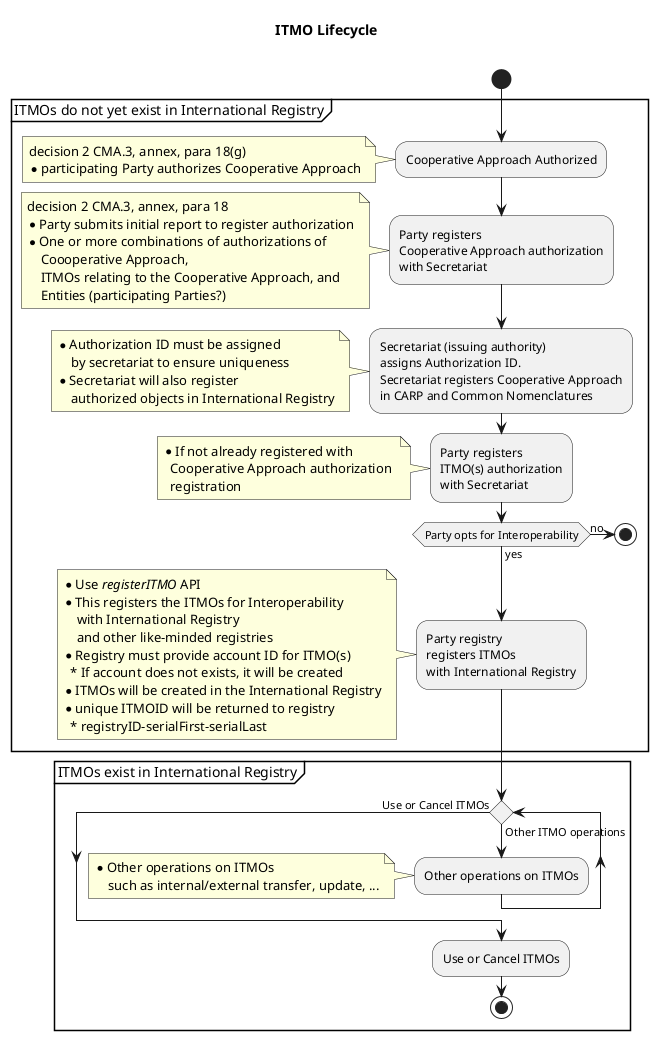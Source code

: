 @startuml

title ITMO Lifecycle \n

start

partition ITMOs do not yet exist in International Registry {
    
    :Cooperative Approach Authorized;
      note left
        decision 2 CMA.3, annex, para 18(g)
        * participating Party authorizes Cooperative Approach
      end note
  
    :Party registers
    Cooperative Approach authorization
    with Secretariat;
      note left
        decision 2 CMA.3, annex, para 18
        * Party submits initial report to register authorization
        * One or more combinations of authorizations of
            Coooperative Approach,
            ITMOs relating to the Cooperative Approach, and
            Entities (participating Parties?)
      end note
  
    :Secretariat (issuing authority)
    assigns Authorization ID.
    Secretariat registers Cooperative Approach
    in CARP and Common Nomenclatures;
      note left
        * Authorization ID must be assigned
            by secretariat to ensure uniqueness
        * Secretariat will also register 
            authorized objects in International Registry
      end note
    
    :Party registers 
    ITMO(s) authorization
    with Secretariat;
    
    note left
        * If not already registered with 
          Cooperative Approach authorization 
          registration
    end note
  
    if (Party opts for Interoperability) then (yes)
  
      :Party registry
      registers ITMOs
      with International Registry;
        note left
        * Use //registerITMO// API
        * This registers the ITMOs for Interoperability
            with International Registry
            and other like-minded registries
        * Registry must provide account ID for ITMO(s)
          * If account does not exists, it will be created
        * ITMOs will be created in the International Registry
        * unique ITMOID will be returned to registry
          * registryID-serialFirst-serialLast
        end note
      
    else (no)
      stop
    
  endif
}

partition ITMOs exist in International Registry {
    
  while () is (Other ITMO operations)
  
    :Other operations on ITMOs;
      note left
      * Other operations on ITMOs
          such as internal/external transfer, update, ...
      end note
    
  endwhile (Use or Cancel ITMOs)
    :Use or Cancel ITMOs;
    stop

    
}

@enduml
